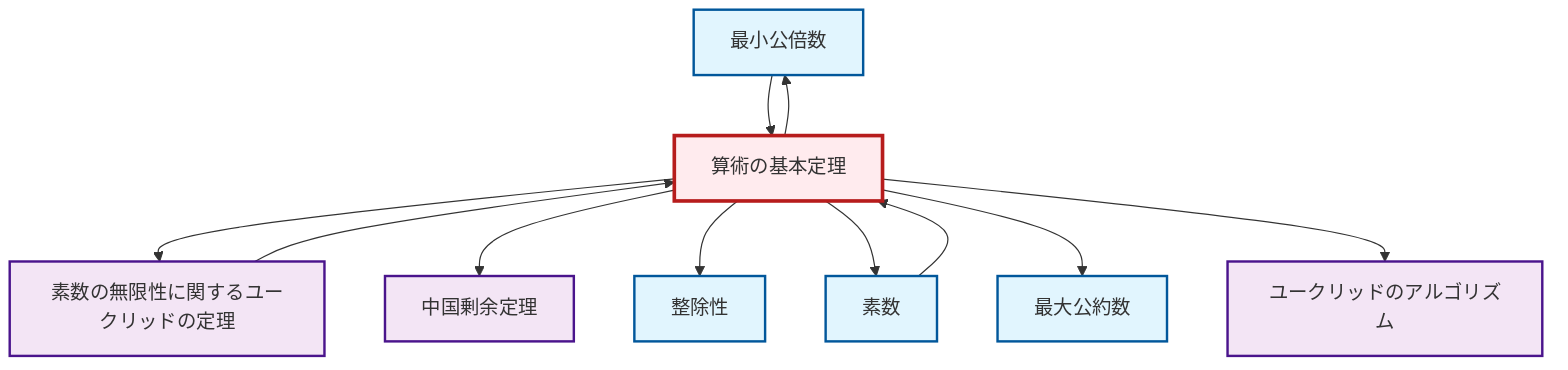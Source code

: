 graph TD
    classDef definition fill:#e1f5fe,stroke:#01579b,stroke-width:2px
    classDef theorem fill:#f3e5f5,stroke:#4a148c,stroke-width:2px
    classDef axiom fill:#fff3e0,stroke:#e65100,stroke-width:2px
    classDef example fill:#e8f5e9,stroke:#1b5e20,stroke-width:2px
    classDef current fill:#ffebee,stroke:#b71c1c,stroke-width:3px
    def-gcd["最大公約数"]:::definition
    def-lcm["最小公倍数"]:::definition
    thm-euclidean-algorithm["ユークリッドのアルゴリズム"]:::theorem
    thm-chinese-remainder["中国剰余定理"]:::theorem
    def-divisibility["整除性"]:::definition
    thm-euclid-infinitude-primes["素数の無限性に関するユークリッドの定理"]:::theorem
    def-prime["素数"]:::definition
    thm-fundamental-arithmetic["算術の基本定理"]:::theorem
    thm-fundamental-arithmetic --> thm-euclid-infinitude-primes
    def-prime --> thm-fundamental-arithmetic
    thm-fundamental-arithmetic --> thm-chinese-remainder
    thm-euclid-infinitude-primes --> thm-fundamental-arithmetic
    thm-fundamental-arithmetic --> def-divisibility
    def-lcm --> thm-fundamental-arithmetic
    thm-fundamental-arithmetic --> def-lcm
    thm-fundamental-arithmetic --> def-prime
    thm-fundamental-arithmetic --> def-gcd
    thm-fundamental-arithmetic --> thm-euclidean-algorithm
    class thm-fundamental-arithmetic current